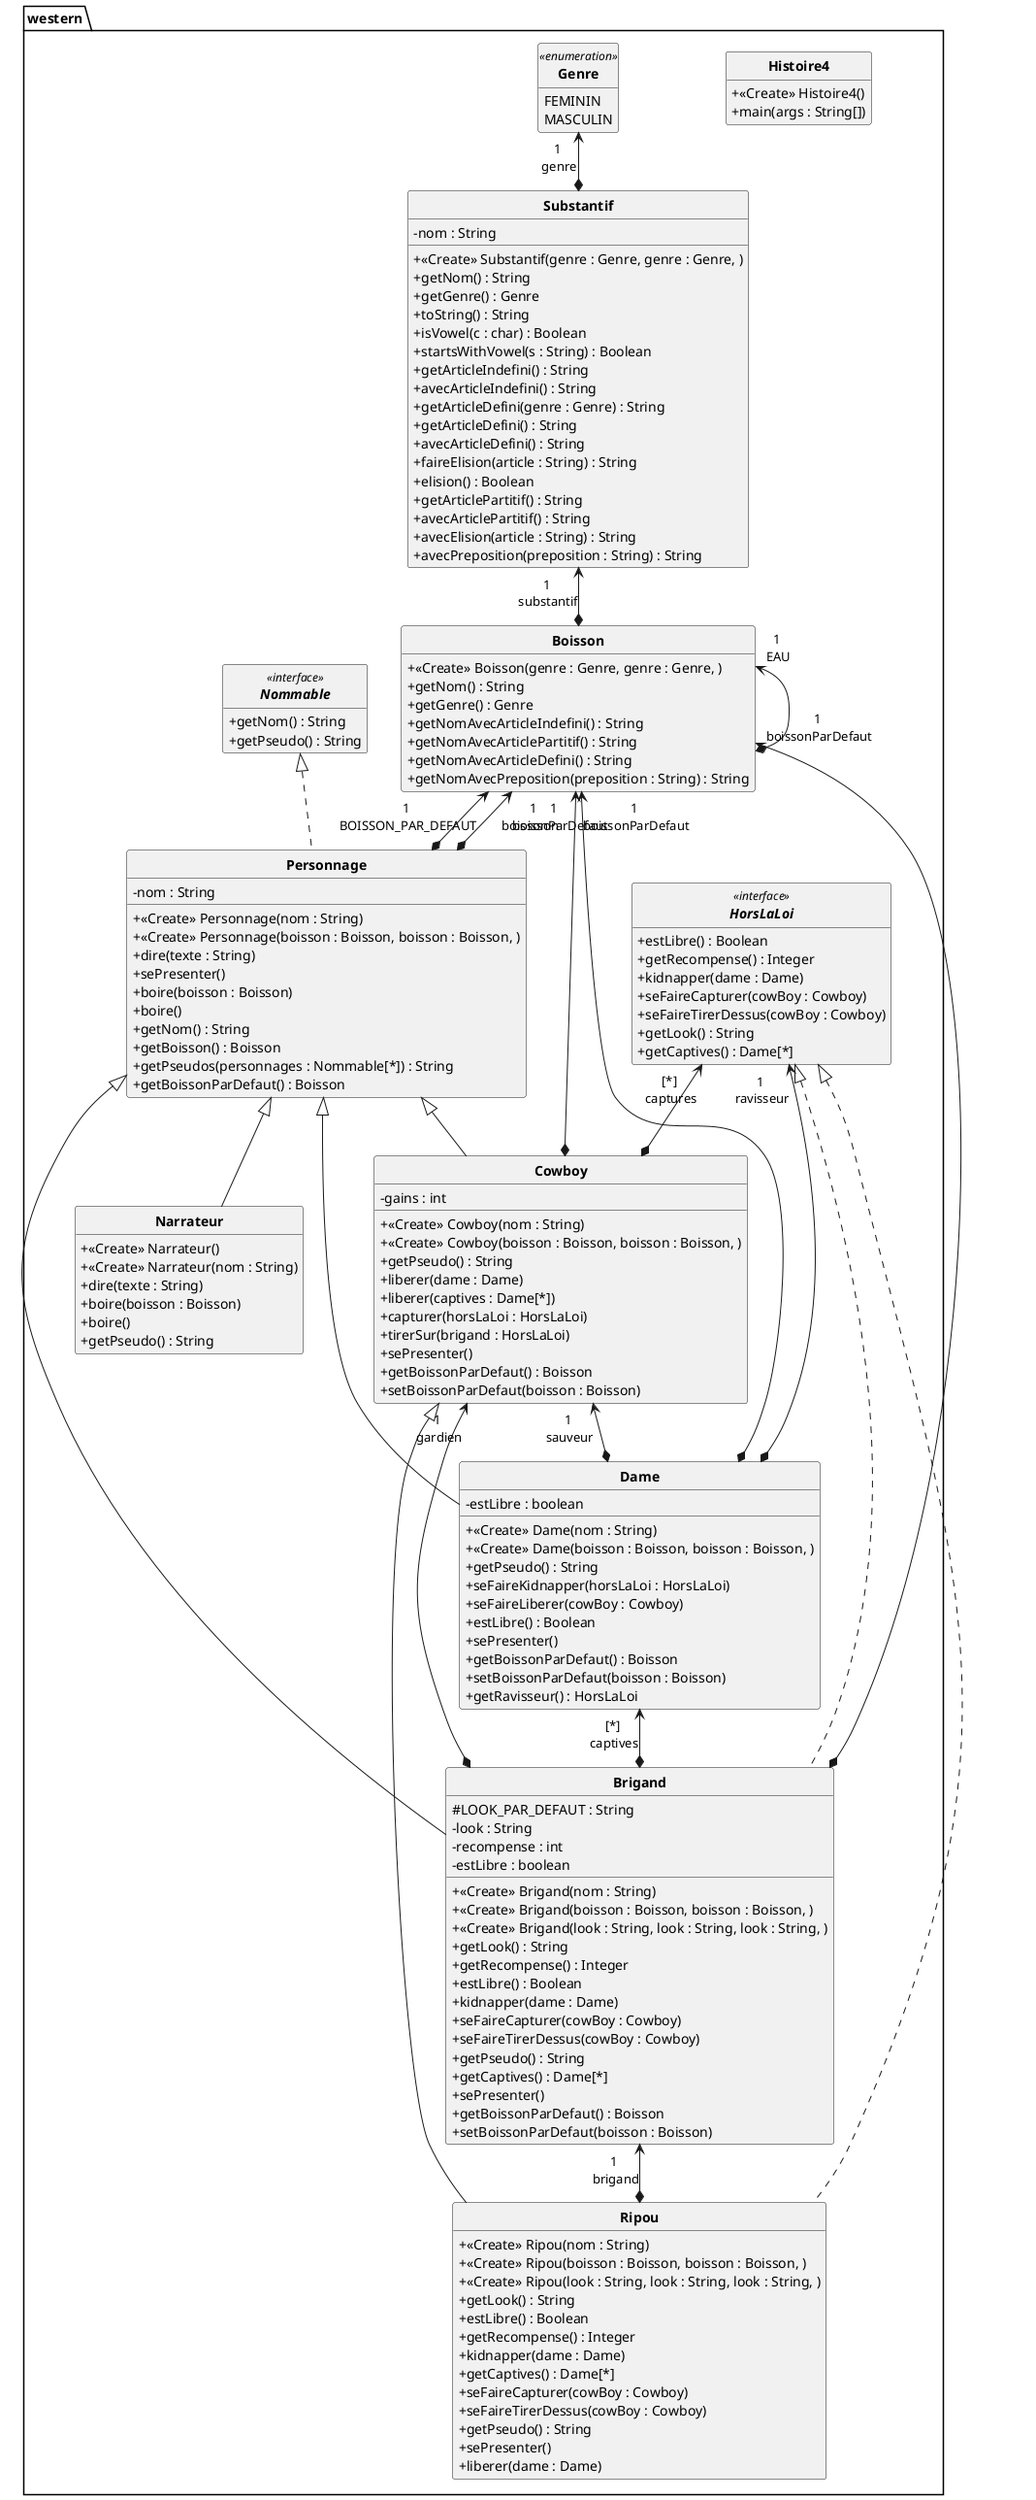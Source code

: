 @startuml
'https://plantuml.com/class-diagram
skinparam classAttributeIconSize 0
skinparam classFontStyle Bold
skinparam style strictuml
hide empty members

package western {
class Histoire4 {
	+<<Create>> Histoire4()
	+ main(args : String[])
}

class Cowboy {
	- gains : int
	+<<Create>> Cowboy(nom : String)
	+<<Create>> Cowboy(boisson : Boisson, boisson : Boisson, )
	+ getPseudo() : String
	+ liberer(dame : Dame)
	+ liberer(captives : Dame[*])
	+ capturer(horsLaLoi : HorsLaLoi)
	+ tirerSur(brigand : HorsLaLoi)
	+ sePresenter()
	+ getBoissonParDefaut() : Boisson
	+ setBoissonParDefaut(boisson : Boisson)
}

class Substantif {
	- nom : String
	+<<Create>> Substantif(genre : Genre, genre : Genre, )
	+ getNom() : String
	+ getGenre() : Genre
	+ toString() : String
	+ isVowel(c : char) : Boolean
	+ startsWithVowel(s : String) : Boolean
	+ getArticleIndefini() : String
	+ avecArticleIndefini() : String
	+ getArticleDefini(genre : Genre) : String
	+ getArticleDefini() : String
	+ avecArticleDefini() : String
	+ faireElision(article : String) : String
	+ elision() : Boolean
	+ getArticlePartitif() : String
	+ avecArticlePartitif() : String
	+ avecElision(article : String) : String
	+ avecPreposition(preposition : String) : String
}

class Narrateur {
	+<<Create>> Narrateur()
	+<<Create>> Narrateur(nom : String)
	+ dire(texte : String)
	+ boire(boisson : Boisson)
	+ boire()
	+ getPseudo() : String
}

class Boisson {
	+<<Create>> Boisson(genre : Genre, genre : Genre, )
	+ getNom() : String
	+ getGenre() : Genre
	+ getNomAvecArticleIndefini() : String
	+ getNomAvecArticlePartitif() : String
	+ getNomAvecArticleDefini() : String
	+ getNomAvecPreposition(preposition : String) : String
}

class Brigand {
	# LOOK_PAR_DEFAUT : String
	- look : String
	- recompense : int
	- estLibre : boolean
	+<<Create>> Brigand(nom : String)
	+<<Create>> Brigand(boisson : Boisson, boisson : Boisson, )
	+<<Create>> Brigand(look : String, look : String, look : String, )
	+ getLook() : String
	+ getRecompense() : Integer
	+ estLibre() : Boolean
	+ kidnapper(dame : Dame)
	+ seFaireCapturer(cowBoy : Cowboy)
	+ seFaireTirerDessus(cowBoy : Cowboy)
	+ getPseudo() : String
	+ getCaptives() : Dame[*]
	+ sePresenter()
	+ getBoissonParDefaut() : Boisson
	+ setBoissonParDefaut(boisson : Boisson)
}

class Personnage {
	- nom : String
	+<<Create>> Personnage(nom : String)
	+<<Create>> Personnage(boisson : Boisson, boisson : Boisson, )
	+ dire(texte : String)
	+ sePresenter()
	+ boire(boisson : Boisson)
	+ boire()
	+ getNom() : String
	+ getBoisson() : Boisson
	+ getPseudos(personnages : Nommable[*]) : String
	+ getBoissonParDefaut() : Boisson
}

class Dame {
	- estLibre : boolean
	+<<Create>> Dame(nom : String)
	+<<Create>> Dame(boisson : Boisson, boisson : Boisson, )
	+ getPseudo() : String
	+ seFaireKidnapper(horsLaLoi : HorsLaLoi)
	+ seFaireLiberer(cowBoy : Cowboy)
	+ estLibre() : Boolean
	+ sePresenter()
	+ getBoissonParDefaut() : Boisson
	+ setBoissonParDefaut(boisson : Boisson)
	+ getRavisseur() : HorsLaLoi
}

class Ripou {
	+<<Create>> Ripou(nom : String)
	+<<Create>> Ripou(boisson : Boisson, boisson : Boisson, )
	+<<Create>> Ripou(look : String, look : String, look : String, )
	+ getLook() : String
	+ estLibre() : Boolean
	+ getRecompense() : Integer
	+ kidnapper(dame : Dame)
	+ getCaptives() : Dame[*]
	+ seFaireCapturer(cowBoy : Cowboy)
	+ seFaireTirerDessus(cowBoy : Cowboy)
	+ getPseudo() : String
	+ sePresenter()
	+ liberer(dame : Dame)
}

interface HorsLaLoi<<interface>> {
	+ estLibre() : Boolean
	+ getRecompense() : Integer
	+ kidnapper(dame : Dame)
	+ seFaireCapturer(cowBoy : Cowboy)
	+ seFaireTirerDessus(cowBoy : Cowboy)
	+ getLook() : String
	+ getCaptives() : Dame[*]
}

interface Nommable<<interface>> {
	+ getNom() : String
	+ getPseudo() : String
}

enum Genre<<enumeration>> {
	FEMININ
	MASCULIN
}


Personnage <|-- Cowboy
HorsLaLoi" [*] \n captures" <--* Cowboy
Boisson" 1 \n boissonParDefaut" <--* Cowboy

Genre" 1 \n genre" <--* Substantif

Personnage <|-- Narrateur

Substantif" 1 \n substantif" <--* Boisson
Boisson" 1 \n EAU" <--* Boisson

Personnage <|-- Brigand
HorsLaLoi <|.. Brigand
Dame" [*] \n captives" <--* Brigand
Cowboy" 1 \n gardien" <--* Brigand
Boisson" 1 \n boissonParDefaut" <--* Brigand

Nommable <|.. Personnage
Boisson" 1 \n BOISSON_PAR_DEFAUT" <--* Personnage
Boisson" 1 \n boisson" <--* Personnage

Personnage <|-- Dame
Cowboy" 1 \n sauveur" <--* Dame
HorsLaLoi" 1 \n ravisseur" <--* Dame
Boisson" 1 \n boissonParDefaut" <--* Dame

Cowboy <|-- Ripou
HorsLaLoi <|.. Ripou
Brigand" 1 \n brigand" <--* Ripou



}

@enduml